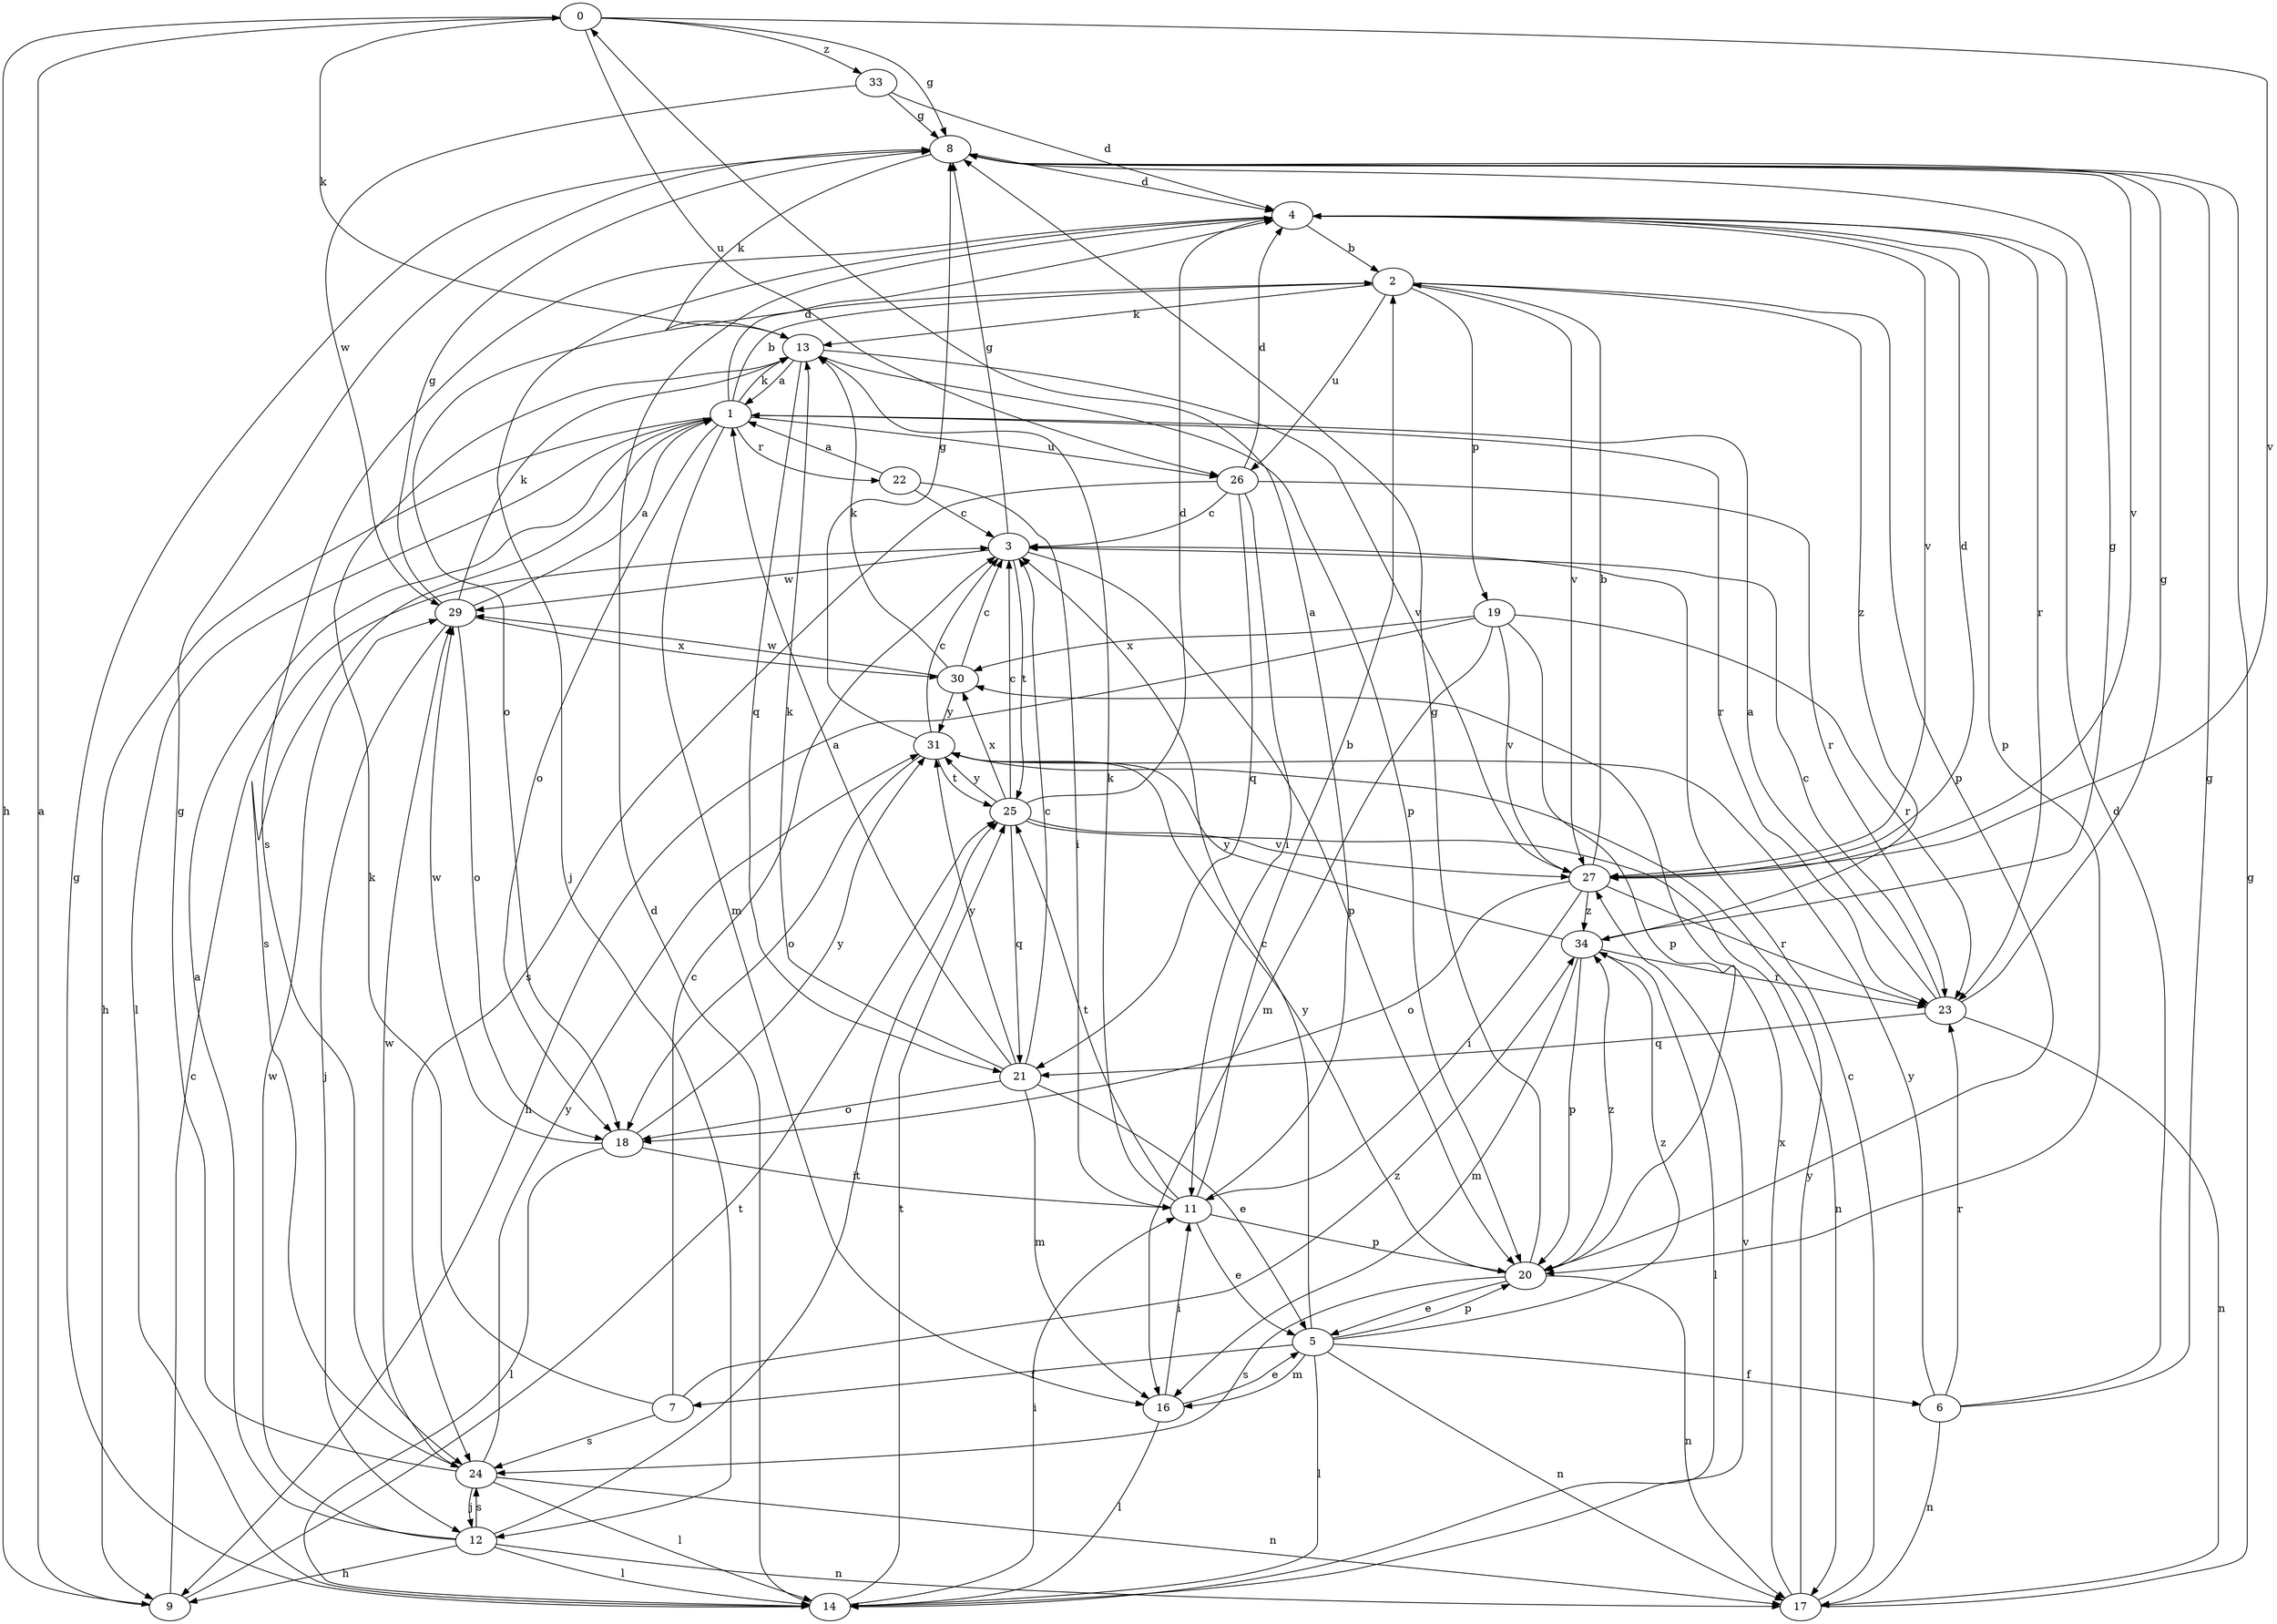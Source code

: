 strict digraph  {
0;
1;
2;
3;
4;
5;
6;
7;
8;
9;
11;
12;
13;
14;
16;
17;
18;
19;
20;
21;
22;
23;
24;
25;
26;
27;
29;
30;
31;
33;
34;
0 -> 8  [label=g];
0 -> 9  [label=h];
0 -> 13  [label=k];
0 -> 26  [label=u];
0 -> 27  [label=v];
0 -> 33  [label=z];
1 -> 2  [label=b];
1 -> 4  [label=d];
1 -> 9  [label=h];
1 -> 13  [label=k];
1 -> 14  [label=l];
1 -> 16  [label=m];
1 -> 18  [label=o];
1 -> 22  [label=r];
1 -> 23  [label=r];
1 -> 24  [label=s];
1 -> 26  [label=u];
2 -> 13  [label=k];
2 -> 18  [label=o];
2 -> 19  [label=p];
2 -> 20  [label=p];
2 -> 26  [label=u];
2 -> 27  [label=v];
2 -> 34  [label=z];
3 -> 8  [label=g];
3 -> 20  [label=p];
3 -> 25  [label=t];
3 -> 29  [label=w];
4 -> 2  [label=b];
4 -> 12  [label=j];
4 -> 20  [label=p];
4 -> 23  [label=r];
4 -> 24  [label=s];
4 -> 27  [label=v];
5 -> 3  [label=c];
5 -> 6  [label=f];
5 -> 7  [label=f];
5 -> 14  [label=l];
5 -> 16  [label=m];
5 -> 17  [label=n];
5 -> 20  [label=p];
5 -> 34  [label=z];
6 -> 4  [label=d];
6 -> 8  [label=g];
6 -> 17  [label=n];
6 -> 23  [label=r];
6 -> 31  [label=y];
7 -> 3  [label=c];
7 -> 13  [label=k];
7 -> 24  [label=s];
7 -> 34  [label=z];
8 -> 4  [label=d];
8 -> 13  [label=k];
8 -> 27  [label=v];
9 -> 0  [label=a];
9 -> 3  [label=c];
9 -> 25  [label=t];
11 -> 0  [label=a];
11 -> 2  [label=b];
11 -> 5  [label=e];
11 -> 13  [label=k];
11 -> 20  [label=p];
11 -> 25  [label=t];
12 -> 1  [label=a];
12 -> 9  [label=h];
12 -> 14  [label=l];
12 -> 17  [label=n];
12 -> 24  [label=s];
12 -> 25  [label=t];
12 -> 29  [label=w];
13 -> 1  [label=a];
13 -> 20  [label=p];
13 -> 21  [label=q];
13 -> 27  [label=v];
14 -> 4  [label=d];
14 -> 8  [label=g];
14 -> 11  [label=i];
14 -> 25  [label=t];
14 -> 27  [label=v];
16 -> 5  [label=e];
16 -> 11  [label=i];
16 -> 14  [label=l];
17 -> 3  [label=c];
17 -> 8  [label=g];
17 -> 30  [label=x];
17 -> 31  [label=y];
18 -> 11  [label=i];
18 -> 14  [label=l];
18 -> 29  [label=w];
18 -> 31  [label=y];
19 -> 9  [label=h];
19 -> 16  [label=m];
19 -> 20  [label=p];
19 -> 23  [label=r];
19 -> 27  [label=v];
19 -> 30  [label=x];
20 -> 5  [label=e];
20 -> 8  [label=g];
20 -> 17  [label=n];
20 -> 24  [label=s];
20 -> 31  [label=y];
20 -> 34  [label=z];
21 -> 1  [label=a];
21 -> 3  [label=c];
21 -> 5  [label=e];
21 -> 13  [label=k];
21 -> 16  [label=m];
21 -> 18  [label=o];
21 -> 31  [label=y];
22 -> 1  [label=a];
22 -> 3  [label=c];
22 -> 11  [label=i];
23 -> 1  [label=a];
23 -> 3  [label=c];
23 -> 8  [label=g];
23 -> 17  [label=n];
23 -> 21  [label=q];
24 -> 8  [label=g];
24 -> 12  [label=j];
24 -> 14  [label=l];
24 -> 17  [label=n];
24 -> 29  [label=w];
24 -> 31  [label=y];
25 -> 3  [label=c];
25 -> 4  [label=d];
25 -> 17  [label=n];
25 -> 21  [label=q];
25 -> 27  [label=v];
25 -> 30  [label=x];
25 -> 31  [label=y];
26 -> 3  [label=c];
26 -> 4  [label=d];
26 -> 11  [label=i];
26 -> 21  [label=q];
26 -> 23  [label=r];
26 -> 24  [label=s];
27 -> 2  [label=b];
27 -> 4  [label=d];
27 -> 11  [label=i];
27 -> 18  [label=o];
27 -> 23  [label=r];
27 -> 34  [label=z];
29 -> 1  [label=a];
29 -> 8  [label=g];
29 -> 12  [label=j];
29 -> 13  [label=k];
29 -> 18  [label=o];
29 -> 30  [label=x];
30 -> 3  [label=c];
30 -> 13  [label=k];
30 -> 29  [label=w];
30 -> 31  [label=y];
31 -> 3  [label=c];
31 -> 8  [label=g];
31 -> 18  [label=o];
31 -> 25  [label=t];
33 -> 4  [label=d];
33 -> 8  [label=g];
33 -> 29  [label=w];
34 -> 8  [label=g];
34 -> 14  [label=l];
34 -> 16  [label=m];
34 -> 20  [label=p];
34 -> 23  [label=r];
34 -> 31  [label=y];
}
